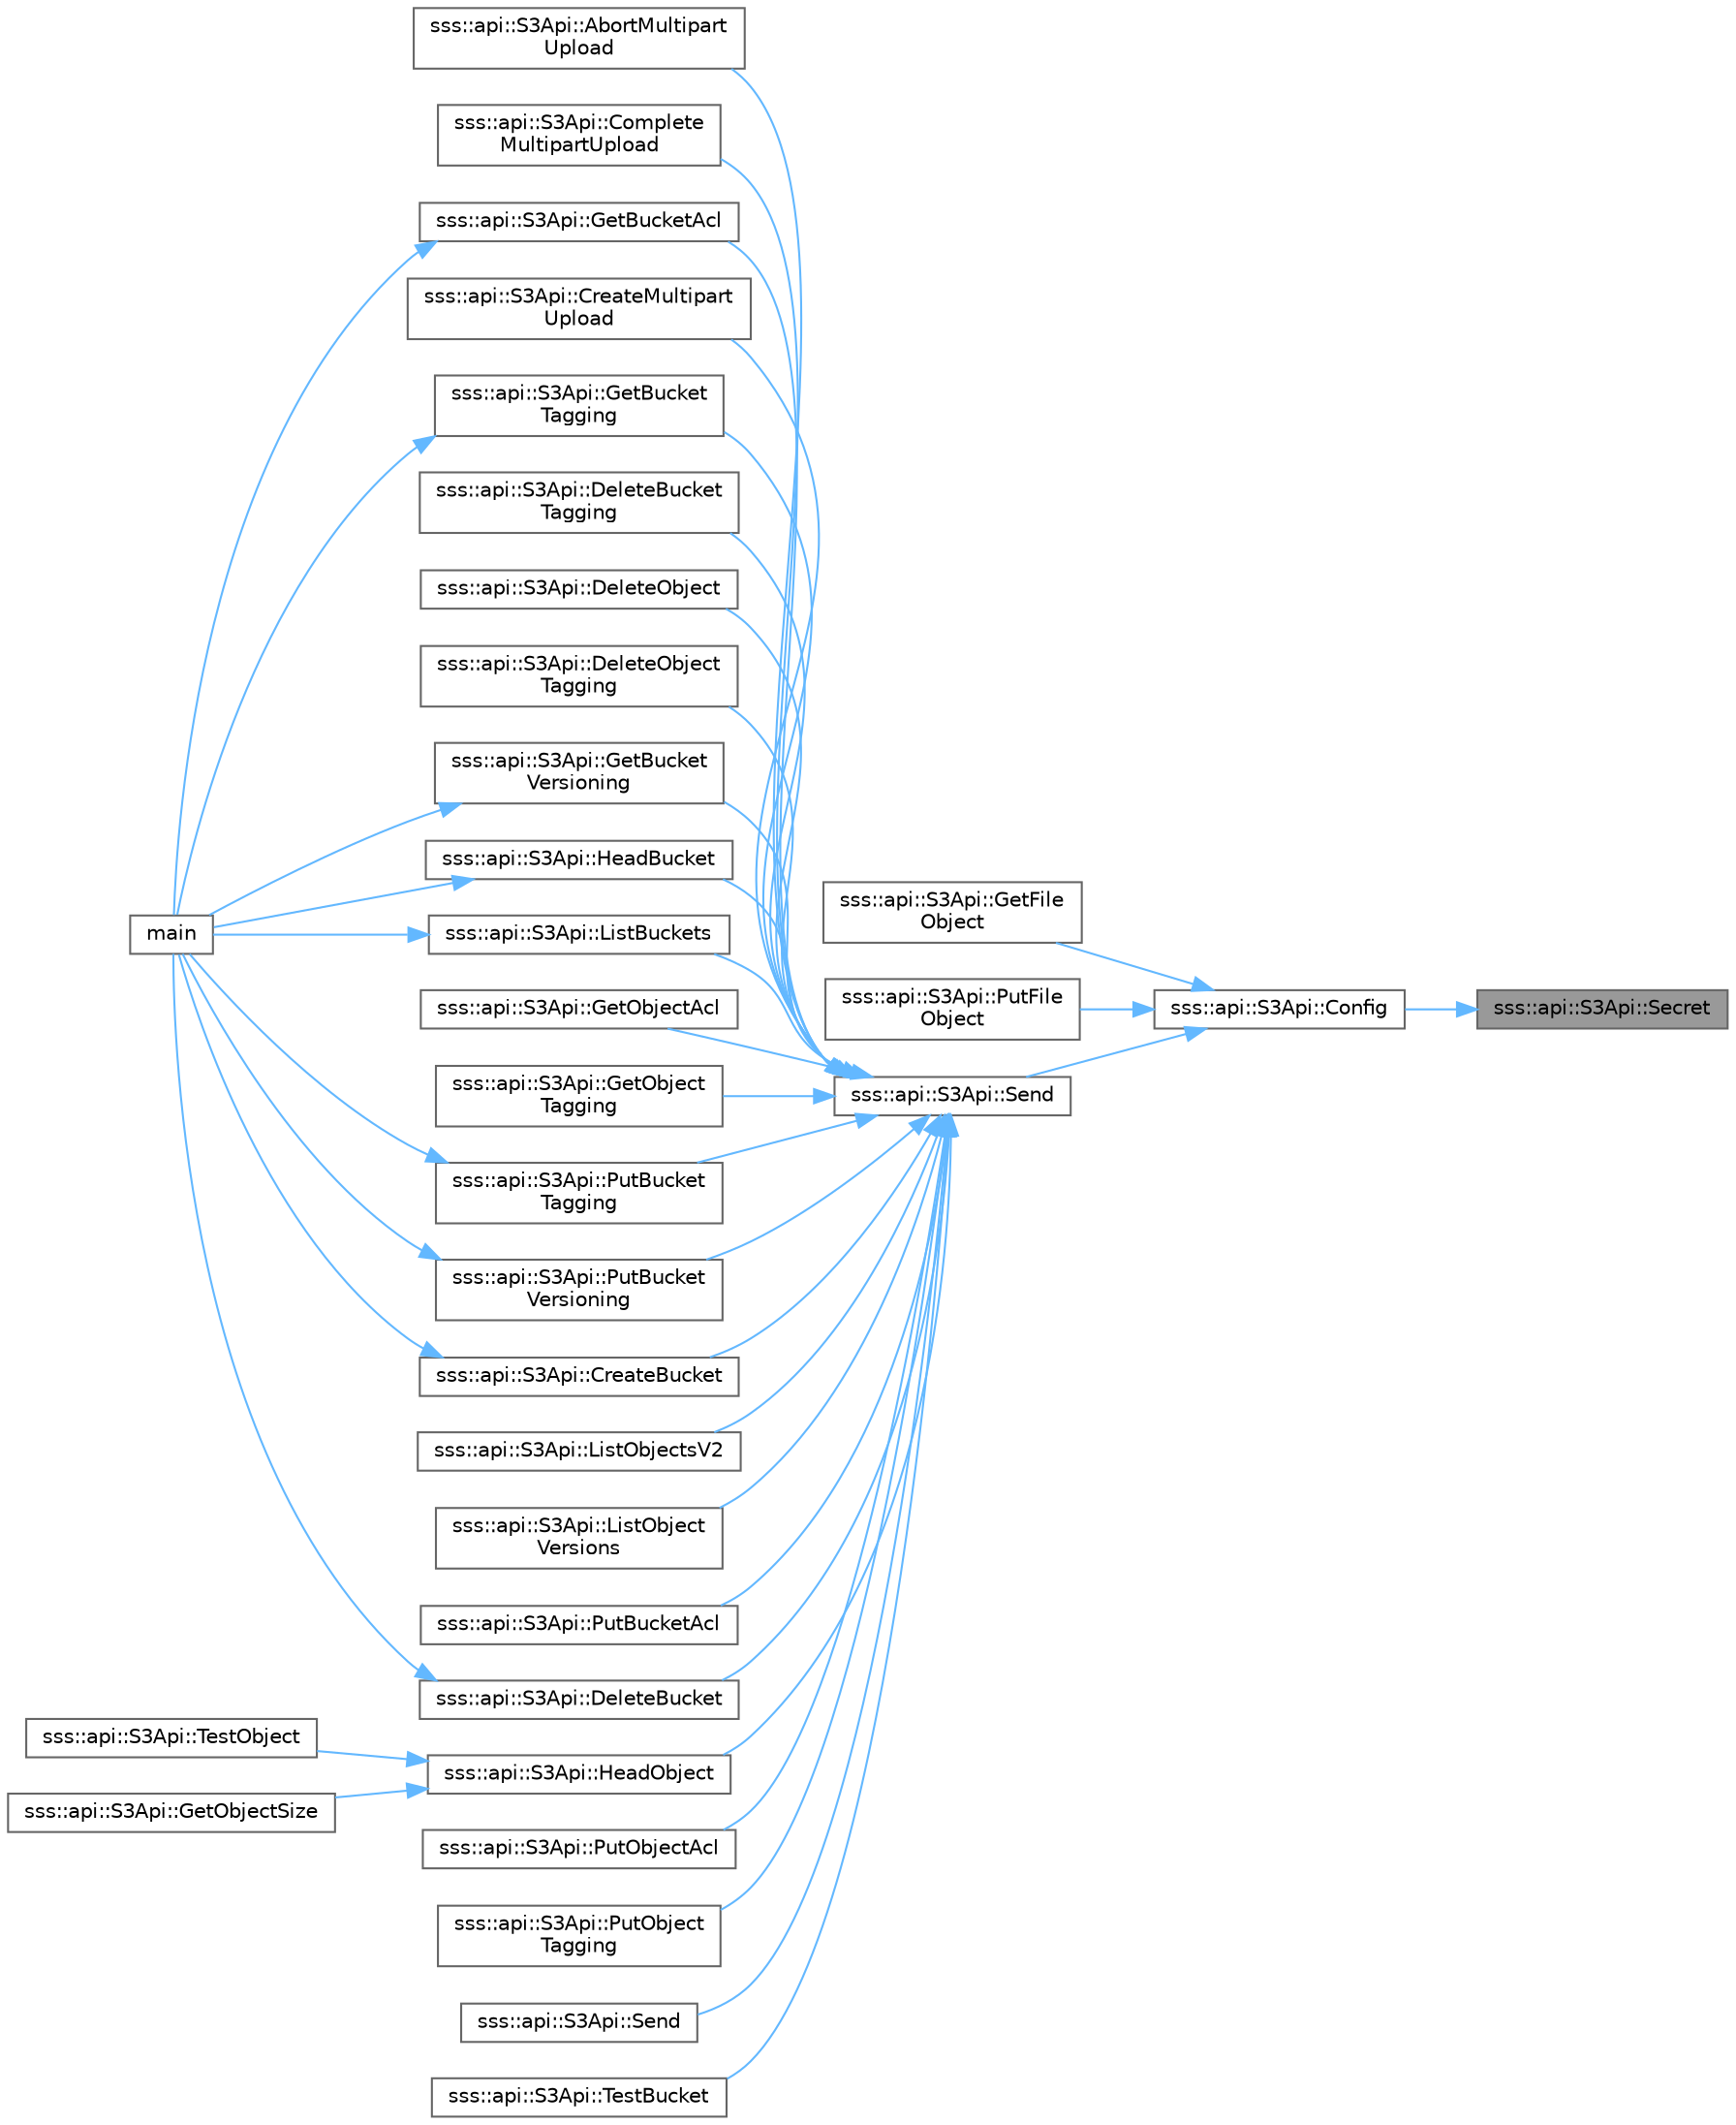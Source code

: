 digraph "sss::api::S3Api::Secret"
{
 // INTERACTIVE_SVG=YES
 // LATEX_PDF_SIZE
  bgcolor="transparent";
  edge [fontname=Helvetica,fontsize=10,labelfontname=Helvetica,labelfontsize=10];
  node [fontname=Helvetica,fontsize=10,shape=box,height=0.2,width=0.4];
  rankdir="RL";
  Node1 [id="Node000001",label="sss::api::S3Api::Secret",height=0.2,width=0.4,color="gray40", fillcolor="grey60", style="filled", fontcolor="black",tooltip=" "];
  Node1 -> Node2 [id="edge1_Node000001_Node000002",dir="back",color="steelblue1",style="solid",tooltip=" "];
  Node2 [id="Node000002",label="sss::api::S3Api::Config",height=0.2,width=0.4,color="grey40", fillcolor="white", style="filled",URL="$classsss_1_1api_1_1S3Api.html#a840772746fbb0a79c161037da7b24a31",tooltip="Configure instance."];
  Node2 -> Node3 [id="edge2_Node000002_Node000003",dir="back",color="steelblue1",style="solid",tooltip=" "];
  Node3 [id="Node000003",label="sss::api::S3Api::GetFile\lObject",height=0.2,width=0.4,color="grey40", fillcolor="white", style="filled",URL="$classsss_1_1api_1_1S3Api.html#ac2848a787b6656ee031822a1ad698de4",tooltip="Download object into file."];
  Node2 -> Node4 [id="edge3_Node000002_Node000004",dir="back",color="steelblue1",style="solid",tooltip=" "];
  Node4 [id="Node000004",label="sss::api::S3Api::PutFile\lObject",height=0.2,width=0.4,color="grey40", fillcolor="white", style="filled",URL="$classsss_1_1api_1_1S3Api.html#ab7affe0834f5892b393e731783b7ccac",tooltip="Upload file to object."];
  Node2 -> Node5 [id="edge4_Node000002_Node000005",dir="back",color="steelblue1",style="solid",tooltip=" "];
  Node5 [id="Node000005",label="sss::api::S3Api::Send",height=0.2,width=0.4,color="grey40", fillcolor="white", style="filled",URL="$classsss_1_1api_1_1S3Api.html#ad09581bf28c4bbbcbb71b329959ec1ae",tooltip="Send request."];
  Node5 -> Node6 [id="edge5_Node000005_Node000006",dir="back",color="steelblue1",style="solid",tooltip=" "];
  Node6 [id="Node000006",label="sss::api::S3Api::AbortMultipart\lUpload",height=0.2,width=0.4,color="grey40", fillcolor="white", style="filled",URL="$classsss_1_1api_1_1S3Api.html#a4ea265566c3c4335ec01201cdc4410c6",tooltip="Abort multipart upload."];
  Node5 -> Node7 [id="edge6_Node000005_Node000007",dir="back",color="steelblue1",style="solid",tooltip=" "];
  Node7 [id="Node000007",label="sss::api::S3Api::Complete\lMultipartUpload",height=0.2,width=0.4,color="grey40", fillcolor="white", style="filled",URL="$classsss_1_1api_1_1S3Api.html#a98f999a216121118dd569c7ef0c28ff3",tooltip="Complete multipart upload."];
  Node5 -> Node8 [id="edge7_Node000005_Node000008",dir="back",color="steelblue1",style="solid",tooltip=" "];
  Node8 [id="Node000008",label="sss::api::S3Api::CreateBucket",height=0.2,width=0.4,color="grey40", fillcolor="white", style="filled",URL="$classsss_1_1api_1_1S3Api.html#abea2ccea14a042c7c0d4b2ce5266ea5f",tooltip="Create bucket."];
  Node8 -> Node9 [id="edge8_Node000008_Node000009",dir="back",color="steelblue1",style="solid",tooltip=" "];
  Node9 [id="Node000009",label="main",height=0.2,width=0.4,color="grey40", fillcolor="white", style="filled",URL="$bucket-test_8cpp.html#a3c04138a5bfe5d72780bb7e82a18e627",tooltip="Bucket tests."];
  Node5 -> Node10 [id="edge9_Node000005_Node000010",dir="back",color="steelblue1",style="solid",tooltip=" "];
  Node10 [id="Node000010",label="sss::api::S3Api::CreateMultipart\lUpload",height=0.2,width=0.4,color="grey40", fillcolor="white", style="filled",URL="$classsss_1_1api_1_1S3Api.html#a1796fafda3d90a4292a611ce1999433b",tooltip="Create multipart upload."];
  Node5 -> Node11 [id="edge10_Node000005_Node000011",dir="back",color="steelblue1",style="solid",tooltip=" "];
  Node11 [id="Node000011",label="sss::api::S3Api::DeleteBucket",height=0.2,width=0.4,color="grey40", fillcolor="white", style="filled",URL="$classsss_1_1api_1_1S3Api.html#a3d63825d1916e4ba3ca13122c7660603",tooltip="Delete bucket."];
  Node11 -> Node9 [id="edge11_Node000011_Node000009",dir="back",color="steelblue1",style="solid",tooltip=" "];
  Node5 -> Node12 [id="edge12_Node000005_Node000012",dir="back",color="steelblue1",style="solid",tooltip=" "];
  Node12 [id="Node000012",label="sss::api::S3Api::DeleteBucket\lTagging",height=0.2,width=0.4,color="grey40", fillcolor="white", style="filled",URL="$classsss_1_1api_1_1S3Api.html#a062a3a07fb8ade39db1e46426ff939d8",tooltip="Remove all tags from bucket."];
  Node5 -> Node13 [id="edge13_Node000005_Node000013",dir="back",color="steelblue1",style="solid",tooltip=" "];
  Node13 [id="Node000013",label="sss::api::S3Api::DeleteObject",height=0.2,width=0.4,color="grey40", fillcolor="white", style="filled",URL="$classsss_1_1api_1_1S3Api.html#ade1a193696061cfc0e6dff4a6975f8b3",tooltip="Delete object."];
  Node5 -> Node14 [id="edge14_Node000005_Node000014",dir="back",color="steelblue1",style="solid",tooltip=" "];
  Node14 [id="Node000014",label="sss::api::S3Api::DeleteObject\lTagging",height=0.2,width=0.4,color="grey40", fillcolor="white", style="filled",URL="$classsss_1_1api_1_1S3Api.html#a23419050019b63bc5548181344067f01",tooltip="Remove all tags from object."];
  Node5 -> Node15 [id="edge15_Node000005_Node000015",dir="back",color="steelblue1",style="solid",tooltip=" "];
  Node15 [id="Node000015",label="sss::api::S3Api::GetBucketAcl",height=0.2,width=0.4,color="grey40", fillcolor="white", style="filled",URL="$classsss_1_1api_1_1S3Api.html#a3b53152bf39143843a4033aa4a1b3fa0",tooltip=" "];
  Node15 -> Node9 [id="edge16_Node000015_Node000009",dir="back",color="steelblue1",style="solid",tooltip=" "];
  Node5 -> Node16 [id="edge17_Node000005_Node000016",dir="back",color="steelblue1",style="solid",tooltip=" "];
  Node16 [id="Node000016",label="sss::api::S3Api::GetBucket\lTagging",height=0.2,width=0.4,color="grey40", fillcolor="white", style="filled",URL="$classsss_1_1api_1_1S3Api.html#afdb9997dfbd29512cbfe8da9f0028cf8",tooltip="Return bucket tags."];
  Node16 -> Node9 [id="edge18_Node000016_Node000009",dir="back",color="steelblue1",style="solid",tooltip=" "];
  Node5 -> Node17 [id="edge19_Node000005_Node000017",dir="back",color="steelblue1",style="solid",tooltip=" "];
  Node17 [id="Node000017",label="sss::api::S3Api::GetBucket\lVersioning",height=0.2,width=0.4,color="grey40", fillcolor="white", style="filled",URL="$classsss_1_1api_1_1S3Api.html#a26387e640fa4d3c0715dc48f932ae410",tooltip="Retrieve versioning status."];
  Node17 -> Node9 [id="edge20_Node000017_Node000009",dir="back",color="steelblue1",style="solid",tooltip=" "];
  Node5 -> Node18 [id="edge21_Node000005_Node000018",dir="back",color="steelblue1",style="solid",tooltip=" "];
  Node18 [id="Node000018",label="sss::api::S3Api::GetObjectAcl",height=0.2,width=0.4,color="grey40", fillcolor="white", style="filled",URL="$classsss_1_1api_1_1S3Api.html#ae548966dc38f328fc45ee1500f5caf5b",tooltip="Return bucket's Access Control List."];
  Node5 -> Node19 [id="edge22_Node000005_Node000019",dir="back",color="steelblue1",style="solid",tooltip=" "];
  Node19 [id="Node000019",label="sss::api::S3Api::GetObject\lTagging",height=0.2,width=0.4,color="grey40", fillcolor="white", style="filled",URL="$classsss_1_1api_1_1S3Api.html#aceb12e50a72a7b9b3ca460c23671c586",tooltip="Return object tags."];
  Node5 -> Node20 [id="edge23_Node000005_Node000020",dir="back",color="steelblue1",style="solid",tooltip=" "];
  Node20 [id="Node000020",label="sss::api::S3Api::HeadBucket",height=0.2,width=0.4,color="grey40", fillcolor="white", style="filled",URL="$classsss_1_1api_1_1S3Api.html#aa4a2b1cc2c89a52d1aa89e571b785db2",tooltip=" "];
  Node20 -> Node9 [id="edge24_Node000020_Node000009",dir="back",color="steelblue1",style="solid",tooltip=" "];
  Node5 -> Node21 [id="edge25_Node000005_Node000021",dir="back",color="steelblue1",style="solid",tooltip=" "];
  Node21 [id="Node000021",label="sss::api::S3Api::HeadObject",height=0.2,width=0.4,color="grey40", fillcolor="white", style="filled",URL="$classsss_1_1api_1_1S3Api.html#a0382afb5f4a42d477af76ea322324ddd",tooltip="Send HeadObject request."];
  Node21 -> Node22 [id="edge26_Node000021_Node000022",dir="back",color="steelblue1",style="solid",tooltip=" "];
  Node22 [id="Node000022",label="sss::api::S3Api::GetObjectSize",height=0.2,width=0.4,color="grey40", fillcolor="white", style="filled",URL="$classsss_1_1api_1_1S3Api.html#ae6a826615a079564b77bb680b6b75a34",tooltip="Return object size."];
  Node21 -> Node23 [id="edge27_Node000021_Node000023",dir="back",color="steelblue1",style="solid",tooltip=" "];
  Node23 [id="Node000023",label="sss::api::S3Api::TestObject",height=0.2,width=0.4,color="grey40", fillcolor="white", style="filled",URL="$classsss_1_1api_1_1S3Api.html#aa3f7a3001bdad58c7b0c04cbd0dc3236",tooltip="Check if key exists."];
  Node5 -> Node24 [id="edge28_Node000005_Node000024",dir="back",color="steelblue1",style="solid",tooltip=" "];
  Node24 [id="Node000024",label="sss::api::S3Api::ListBuckets",height=0.2,width=0.4,color="grey40", fillcolor="white", style="filled",URL="$classsss_1_1api_1_1S3Api.html#a81e30673c06b609a2ee6e6bfd9130ca6",tooltip="List buckets."];
  Node24 -> Node9 [id="edge29_Node000024_Node000009",dir="back",color="steelblue1",style="solid",tooltip=" "];
  Node5 -> Node25 [id="edge30_Node000005_Node000025",dir="back",color="steelblue1",style="solid",tooltip=" "];
  Node25 [id="Node000025",label="sss::api::S3Api::ListObjectsV2",height=0.2,width=0.4,color="grey40", fillcolor="white", style="filled",URL="$classsss_1_1api_1_1S3Api.html#a3f00f611cd210a58ac6e8c0555984433",tooltip="List objects by sending a ListObjectsV2 request."];
  Node5 -> Node26 [id="edge31_Node000005_Node000026",dir="back",color="steelblue1",style="solid",tooltip=" "];
  Node26 [id="Node000026",label="sss::api::S3Api::ListObject\lVersions",height=0.2,width=0.4,color="grey40", fillcolor="white", style="filled",URL="$classsss_1_1api_1_1S3Api.html#a9695a76eb84d3e52800d037f1ef391aa",tooltip="Return all versions and delete markers for object."];
  Node5 -> Node27 [id="edge32_Node000005_Node000027",dir="back",color="steelblue1",style="solid",tooltip=" "];
  Node27 [id="Node000027",label="sss::api::S3Api::PutBucketAcl",height=0.2,width=0.4,color="grey40", fillcolor="white", style="filled",URL="$classsss_1_1api_1_1S3Api.html#aa35e9b1cc7661cd9bb0d5f2de6cbbc7d",tooltip="Set Access Control Policy for bucket."];
  Node5 -> Node28 [id="edge33_Node000005_Node000028",dir="back",color="steelblue1",style="solid",tooltip=" "];
  Node28 [id="Node000028",label="sss::api::S3Api::PutBucket\lTagging",height=0.2,width=0.4,color="grey40", fillcolor="white", style="filled",URL="$classsss_1_1api_1_1S3Api.html#ae0b480d21933d41f7ca992ca5abe3091",tooltip="Tag bucket."];
  Node28 -> Node9 [id="edge34_Node000028_Node000009",dir="back",color="steelblue1",style="solid",tooltip=" "];
  Node5 -> Node29 [id="edge35_Node000005_Node000029",dir="back",color="steelblue1",style="solid",tooltip=" "];
  Node29 [id="Node000029",label="sss::api::S3Api::PutBucket\lVersioning",height=0.2,width=0.4,color="grey40", fillcolor="white", style="filled",URL="$classsss_1_1api_1_1S3Api.html#a11f96e3a1f9487688c824fea1831fe71",tooltip="Enable bucket versioning."];
  Node29 -> Node9 [id="edge36_Node000029_Node000009",dir="back",color="steelblue1",style="solid",tooltip=" "];
  Node5 -> Node30 [id="edge37_Node000005_Node000030",dir="back",color="steelblue1",style="solid",tooltip=" "];
  Node30 [id="Node000030",label="sss::api::S3Api::PutObjectAcl",height=0.2,width=0.4,color="grey40", fillcolor="white", style="filled",URL="$classsss_1_1api_1_1S3Api.html#a2cc08fb777cfc4d24c40bea1cde967e7",tooltip="Set Access Control Policy."];
  Node5 -> Node31 [id="edge38_Node000005_Node000031",dir="back",color="steelblue1",style="solid",tooltip=" "];
  Node31 [id="Node000031",label="sss::api::S3Api::PutObject\lTagging",height=0.2,width=0.4,color="grey40", fillcolor="white", style="filled",URL="$classsss_1_1api_1_1S3Api.html#ac098e2619080dde98a75b71af8f66eef",tooltip="Set object tags."];
  Node5 -> Node32 [id="edge39_Node000005_Node000032",dir="back",color="steelblue1",style="solid",tooltip=" "];
  Node32 [id="Node000032",label="sss::api::S3Api::Send",height=0.2,width=0.4,color="grey40", fillcolor="white", style="filled",URL="$classsss_1_1api_1_1S3Api.html#a0473917e4d25a4a6fca40d097e4299d6",tooltip=" "];
  Node5 -> Node33 [id="edge40_Node000005_Node000033",dir="back",color="steelblue1",style="solid",tooltip=" "];
  Node33 [id="Node000033",label="sss::api::S3Api::TestBucket",height=0.2,width=0.4,color="grey40", fillcolor="white", style="filled",URL="$classsss_1_1api_1_1S3Api.html#a23223ee1fb701c55af2d942dbf261ae2",tooltip="Check if bucket exist."];
}
